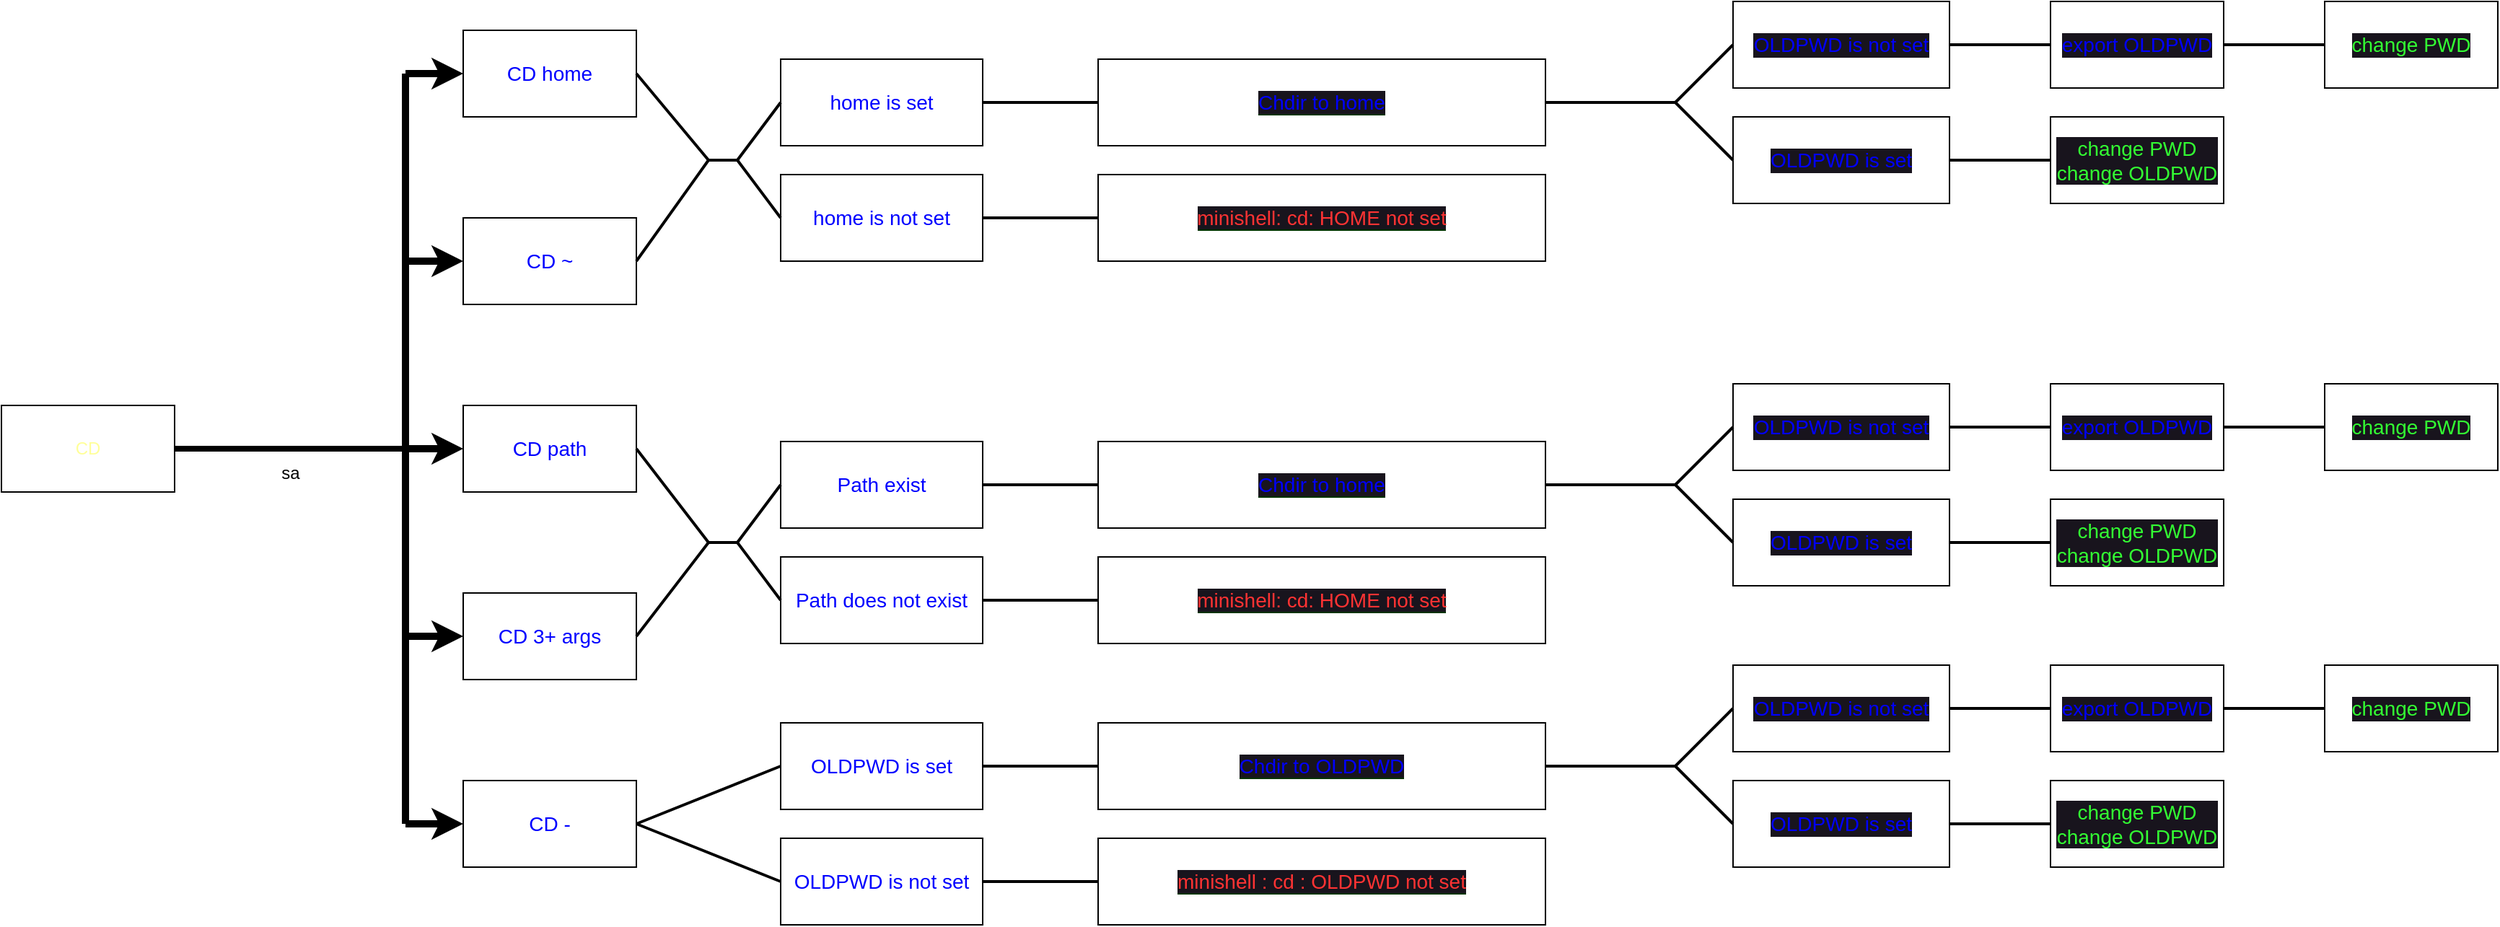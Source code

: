 <mxfile>
    <diagram id="0uytko9SOnYQMW5R9oEK" name="Page-1">
        <mxGraphModel dx="2368" dy="2356" grid="1" gridSize="10" guides="1" tooltips="1" connect="1" arrows="1" fold="1" page="1" pageScale="1" pageWidth="827" pageHeight="1169" math="0" shadow="0">
            <root>
                <mxCell id="0"/>
                <mxCell id="1" parent="0"/>
                <mxCell id="26" value="&lt;font color=&quot;#ffff99&quot;&gt;CD&lt;/font&gt;" style="rounded=0;whiteSpace=wrap;html=1;" parent="1" vertex="1">
                    <mxGeometry y="570" width="120" height="60" as="geometry"/>
                </mxCell>
                <mxCell id="28" value="sa" style="line;strokeWidth=4;html=1;perimeter=backbonePerimeter;points=[];outlineConnect=0;" parent="1" vertex="1">
                    <mxGeometry x="120" y="595" width="160" height="10" as="geometry"/>
                </mxCell>
                <mxCell id="39" value="&lt;font style=&quot;&quot;&gt;CD home&lt;/font&gt;" style="rounded=0;whiteSpace=wrap;html=1;labelBackgroundColor=none;fontSize=14;fontColor=#0000FF;" parent="1" vertex="1">
                    <mxGeometry x="320" y="310" width="120" height="60" as="geometry"/>
                </mxCell>
                <mxCell id="40" value="CD ~" style="rounded=0;whiteSpace=wrap;html=1;labelBackgroundColor=none;fontSize=14;fontColor=#0000FF;" parent="1" vertex="1">
                    <mxGeometry x="320" y="440" width="120" height="60" as="geometry"/>
                </mxCell>
                <mxCell id="41" value="CD -" style="rounded=0;whiteSpace=wrap;html=1;labelBackgroundColor=none;fontSize=14;fontColor=#0000FF;" parent="1" vertex="1">
                    <mxGeometry x="320" y="830" width="120" height="60" as="geometry"/>
                </mxCell>
                <mxCell id="42" value="CD path" style="rounded=0;whiteSpace=wrap;html=1;labelBackgroundColor=none;fontSize=14;fontColor=#0000FF;" parent="1" vertex="1">
                    <mxGeometry x="320" y="570" width="120" height="60" as="geometry"/>
                </mxCell>
                <mxCell id="43" value="CD 3+ args" style="rounded=0;whiteSpace=wrap;html=1;labelBackgroundColor=none;fontSize=14;fontColor=#0000FF;" parent="1" vertex="1">
                    <mxGeometry x="320" y="700" width="120" height="60" as="geometry"/>
                </mxCell>
                <mxCell id="47" value="" style="endArrow=none;html=1;strokeWidth=5;fontSize=14;fontColor=#FFFFFF;" parent="1" edge="1">
                    <mxGeometry width="50" height="50" relative="1" as="geometry">
                        <mxPoint x="280" y="600" as="sourcePoint"/>
                        <mxPoint x="280" y="340" as="targetPoint"/>
                    </mxGeometry>
                </mxCell>
                <mxCell id="48" value="" style="endArrow=none;html=1;strokeWidth=5;fontSize=14;fontColor=#FFFFFF;" parent="1" edge="1">
                    <mxGeometry width="50" height="50" relative="1" as="geometry">
                        <mxPoint x="280" y="860" as="sourcePoint"/>
                        <mxPoint x="280" y="600" as="targetPoint"/>
                    </mxGeometry>
                </mxCell>
                <mxCell id="49" value="" style="endArrow=classic;html=1;strokeWidth=5;fontSize=14;fontColor=#FFFFFF;entryX=0;entryY=0.5;entryDx=0;entryDy=0;" parent="1" target="41" edge="1">
                    <mxGeometry width="50" height="50" relative="1" as="geometry">
                        <mxPoint x="280" y="860" as="sourcePoint"/>
                        <mxPoint x="350" y="790" as="targetPoint"/>
                    </mxGeometry>
                </mxCell>
                <mxCell id="52" value="" style="endArrow=classic;html=1;strokeWidth=5;fontSize=14;fontColor=#FFFFFF;entryX=0;entryY=0.5;entryDx=0;entryDy=0;" parent="1" target="43" edge="1">
                    <mxGeometry width="50" height="50" relative="1" as="geometry">
                        <mxPoint x="280" y="730" as="sourcePoint"/>
                        <mxPoint x="330" y="690" as="targetPoint"/>
                    </mxGeometry>
                </mxCell>
                <mxCell id="53" value="" style="endArrow=classic;html=1;strokeWidth=5;fontSize=14;fontColor=#FFFFFF;entryX=0;entryY=0.5;entryDx=0;entryDy=0;" parent="1" target="42" edge="1">
                    <mxGeometry width="50" height="50" relative="1" as="geometry">
                        <mxPoint x="280" y="600" as="sourcePoint"/>
                        <mxPoint x="330" y="550" as="targetPoint"/>
                    </mxGeometry>
                </mxCell>
                <mxCell id="54" value="" style="endArrow=classic;html=1;strokeWidth=5;fontSize=14;fontColor=#FFFFFF;entryX=0;entryY=0.5;entryDx=0;entryDy=0;" parent="1" target="40" edge="1">
                    <mxGeometry width="50" height="50" relative="1" as="geometry">
                        <mxPoint x="280" y="470" as="sourcePoint"/>
                        <mxPoint x="330" y="420" as="targetPoint"/>
                    </mxGeometry>
                </mxCell>
                <mxCell id="55" value="" style="endArrow=classic;html=1;strokeWidth=5;fontSize=14;fontColor=#FFFFFF;entryX=0;entryY=0.5;entryDx=0;entryDy=0;" parent="1" target="39" edge="1">
                    <mxGeometry width="50" height="50" relative="1" as="geometry">
                        <mxPoint x="280" y="340" as="sourcePoint"/>
                        <mxPoint x="330" y="290" as="targetPoint"/>
                    </mxGeometry>
                </mxCell>
                <mxCell id="56" value="home is not set" style="rounded=0;whiteSpace=wrap;html=1;labelBackgroundColor=none;fontSize=14;fontColor=#0000FF;" parent="1" vertex="1">
                    <mxGeometry x="540" y="410" width="140" height="60" as="geometry"/>
                </mxCell>
                <mxCell id="57" value="home is set" style="rounded=0;whiteSpace=wrap;html=1;labelBackgroundColor=none;fontSize=14;fontColor=#0000FF;" parent="1" vertex="1">
                    <mxGeometry x="540" y="330" width="140" height="60" as="geometry"/>
                </mxCell>
                <mxCell id="60" value="" style="endArrow=none;html=1;strokeWidth=2;fontSize=14;fontColor=#0000FF;labelBackgroundColor=none;" parent="1" edge="1">
                    <mxGeometry width="50" height="50" relative="1" as="geometry">
                        <mxPoint x="440" y="470" as="sourcePoint"/>
                        <mxPoint x="490" y="400" as="targetPoint"/>
                    </mxGeometry>
                </mxCell>
                <mxCell id="62" value="" style="endArrow=none;html=1;strokeWidth=2;fontSize=14;fontColor=#0000FF;labelBackgroundColor=none;" parent="1" edge="1">
                    <mxGeometry width="50" height="50" relative="1" as="geometry">
                        <mxPoint x="440" y="340" as="sourcePoint"/>
                        <mxPoint x="490" y="400" as="targetPoint"/>
                    </mxGeometry>
                </mxCell>
                <mxCell id="64" value="" style="endArrow=none;html=1;strokeWidth=2;fontSize=14;fontColor=#0000FF;entryX=0;entryY=0.5;entryDx=0;entryDy=0;labelBackgroundColor=none;" parent="1" target="57" edge="1">
                    <mxGeometry width="50" height="50" relative="1" as="geometry">
                        <mxPoint x="510" y="400" as="sourcePoint"/>
                        <mxPoint x="560" y="400" as="targetPoint"/>
                    </mxGeometry>
                </mxCell>
                <mxCell id="65" value="" style="endArrow=none;html=1;strokeWidth=2;fontSize=14;fontColor=#0000FF;entryX=0;entryY=0.5;entryDx=0;entryDy=0;labelBackgroundColor=none;" parent="1" target="56" edge="1">
                    <mxGeometry width="50" height="50" relative="1" as="geometry">
                        <mxPoint x="510" y="400" as="sourcePoint"/>
                        <mxPoint x="560" y="400" as="targetPoint"/>
                    </mxGeometry>
                </mxCell>
                <mxCell id="66" value="" style="endArrow=none;html=1;strokeWidth=2;fontSize=14;fontColor=#0000FF;labelBackgroundColor=none;" parent="1" edge="1">
                    <mxGeometry width="50" height="50" relative="1" as="geometry">
                        <mxPoint x="490" y="400" as="sourcePoint"/>
                        <mxPoint x="510" y="400" as="targetPoint"/>
                    </mxGeometry>
                </mxCell>
                <mxCell id="67" value="" style="endArrow=none;html=1;strokeWidth=2;fontSize=14;fontColor=#FFFFFF;exitX=1;exitY=0.5;exitDx=0;exitDy=0;" parent="1" source="57" edge="1">
                    <mxGeometry width="50" height="50" relative="1" as="geometry">
                        <mxPoint x="650" y="390" as="sourcePoint"/>
                        <mxPoint x="760" y="360" as="targetPoint"/>
                    </mxGeometry>
                </mxCell>
                <mxCell id="68" value="" style="endArrow=none;html=1;strokeWidth=2;fontSize=14;fontColor=#FFFFFF;exitX=1;exitY=0.5;exitDx=0;exitDy=0;" parent="1" source="56" edge="1">
                    <mxGeometry width="50" height="50" relative="1" as="geometry">
                        <mxPoint x="670" y="370" as="sourcePoint"/>
                        <mxPoint x="760" y="440" as="targetPoint"/>
                        <Array as="points"/>
                    </mxGeometry>
                </mxCell>
                <mxCell id="69" value="&lt;span style=&quot;background-color: rgb(24, 20, 29);&quot;&gt;&lt;font color=&quot;#ff3333&quot;&gt;minishell: cd: HOME not set&lt;/font&gt;&lt;/span&gt;" style="rounded=0;whiteSpace=wrap;html=1;labelBackgroundColor=#003300;fontSize=14;fontColor=#FFFFFF;" parent="1" vertex="1">
                    <mxGeometry x="760" y="410" width="310" height="60" as="geometry"/>
                </mxCell>
                <mxCell id="70" value="&lt;span style=&quot;background-color: rgb(24, 20, 29);&quot;&gt;&lt;font color=&quot;#0000ff&quot;&gt;Chdir to home&lt;/font&gt;&lt;/span&gt;" style="rounded=0;whiteSpace=wrap;html=1;labelBackgroundColor=#003300;fontSize=14;fontColor=#FFFFFF;" parent="1" vertex="1">
                    <mxGeometry x="760" y="330" width="310" height="60" as="geometry"/>
                </mxCell>
                <mxCell id="97" value="OLDPWD is not set" style="rounded=0;whiteSpace=wrap;html=1;labelBackgroundColor=none;fontSize=14;fontColor=#0000FF;" parent="1" vertex="1">
                    <mxGeometry x="540" y="870" width="140" height="60" as="geometry"/>
                </mxCell>
                <mxCell id="98" value="OLDPWD is set" style="rounded=0;whiteSpace=wrap;html=1;labelBackgroundColor=none;fontSize=14;fontColor=#0000FF;" parent="1" vertex="1">
                    <mxGeometry x="540" y="790" width="140" height="60" as="geometry"/>
                </mxCell>
                <mxCell id="99" value="" style="endArrow=none;html=1;strokeWidth=2;fontSize=14;fontColor=#0000FF;entryX=0;entryY=0.5;entryDx=0;entryDy=0;labelBackgroundColor=none;" parent="1" target="98" edge="1">
                    <mxGeometry width="50" height="50" relative="1" as="geometry">
                        <mxPoint x="440" y="860" as="sourcePoint"/>
                        <mxPoint x="510" y="860" as="targetPoint"/>
                    </mxGeometry>
                </mxCell>
                <mxCell id="100" value="" style="endArrow=none;html=1;strokeWidth=2;fontSize=14;fontColor=#0000FF;entryX=0;entryY=0.5;entryDx=0;entryDy=0;exitX=1;exitY=0.5;exitDx=0;exitDy=0;labelBackgroundColor=none;" parent="1" source="41" target="97" edge="1">
                    <mxGeometry width="50" height="50" relative="1" as="geometry">
                        <mxPoint x="460.0" y="860" as="sourcePoint"/>
                        <mxPoint x="510" y="860" as="targetPoint"/>
                    </mxGeometry>
                </mxCell>
                <mxCell id="101" value="" style="endArrow=none;html=1;strokeWidth=2;fontSize=14;fontColor=#0000FF;labelBackgroundColor=none;" parent="1" edge="1">
                    <mxGeometry width="50" height="50" relative="1" as="geometry">
                        <mxPoint x="440.0" y="860" as="sourcePoint"/>
                        <mxPoint x="440" y="860" as="targetPoint"/>
                    </mxGeometry>
                </mxCell>
                <mxCell id="102" value="" style="endArrow=none;html=1;strokeWidth=2;fontSize=14;fontColor=#FFFFFF;entryX=0;entryY=0.5;entryDx=0;entryDy=0;" parent="1" target="105" edge="1">
                    <mxGeometry width="50" height="50" relative="1" as="geometry">
                        <mxPoint x="680" y="820" as="sourcePoint"/>
                        <mxPoint x="730.0" y="820" as="targetPoint"/>
                    </mxGeometry>
                </mxCell>
                <mxCell id="103" value="" style="endArrow=none;html=1;strokeWidth=2;fontSize=14;fontColor=#FFFFFF;entryX=0;entryY=0.5;entryDx=0;entryDy=0;" parent="1" target="104" edge="1">
                    <mxGeometry width="50" height="50" relative="1" as="geometry">
                        <mxPoint x="680" y="900" as="sourcePoint"/>
                        <mxPoint x="730.0" y="900" as="targetPoint"/>
                        <Array as="points"/>
                    </mxGeometry>
                </mxCell>
                <mxCell id="104" value="&lt;font color=&quot;#ff3333&quot;&gt;&lt;span style=&quot;background-color: rgb(24, 20, 29);&quot;&gt;minishell : cd : OLDPWD not set&lt;/span&gt;&lt;/font&gt;" style="rounded=0;whiteSpace=wrap;html=1;labelBackgroundColor=#003300;fontSize=14;fontColor=#FFFFFF;" parent="1" vertex="1">
                    <mxGeometry x="760" y="870" width="310" height="60" as="geometry"/>
                </mxCell>
                <mxCell id="105" value="&lt;span style=&quot;background-color: rgb(24, 20, 29);&quot;&gt;&lt;font color=&quot;#0000ff&quot;&gt;Chdir to OLDPWD&lt;/font&gt;&lt;/span&gt;" style="rounded=0;whiteSpace=wrap;html=1;labelBackgroundColor=#003300;fontSize=14;fontColor=#FFFFFF;" parent="1" vertex="1">
                    <mxGeometry x="760" y="790" width="310" height="60" as="geometry"/>
                </mxCell>
                <mxCell id="106" value="Path does not exist" style="rounded=0;whiteSpace=wrap;html=1;labelBackgroundColor=none;fontSize=14;fontColor=#0000FF;" parent="1" vertex="1">
                    <mxGeometry x="540" y="675" width="140" height="60" as="geometry"/>
                </mxCell>
                <mxCell id="107" value="Path exist" style="rounded=0;whiteSpace=wrap;html=1;labelBackgroundColor=none;fontSize=14;fontColor=#0000FF;" parent="1" vertex="1">
                    <mxGeometry x="540" y="595" width="140" height="60" as="geometry"/>
                </mxCell>
                <mxCell id="108" value="" style="endArrow=none;html=1;strokeWidth=2;fontSize=14;fontColor=#0000FF;exitX=1;exitY=0.5;exitDx=0;exitDy=0;labelBackgroundColor=none;" parent="1" source="43" edge="1">
                    <mxGeometry width="50" height="50" relative="1" as="geometry">
                        <mxPoint x="440.0" y="735" as="sourcePoint"/>
                        <mxPoint x="490.0" y="665" as="targetPoint"/>
                    </mxGeometry>
                </mxCell>
                <mxCell id="109" value="" style="endArrow=none;html=1;strokeWidth=2;fontSize=14;fontColor=#0000FF;exitX=1;exitY=0.5;exitDx=0;exitDy=0;labelBackgroundColor=none;" parent="1" source="42" edge="1">
                    <mxGeometry width="50" height="50" relative="1" as="geometry">
                        <mxPoint x="440.0" y="605" as="sourcePoint"/>
                        <mxPoint x="490.0" y="665" as="targetPoint"/>
                    </mxGeometry>
                </mxCell>
                <mxCell id="110" value="" style="endArrow=none;html=1;strokeWidth=2;fontSize=14;fontColor=#0000FF;entryX=0;entryY=0.5;entryDx=0;entryDy=0;labelBackgroundColor=none;" parent="1" target="107" edge="1">
                    <mxGeometry width="50" height="50" relative="1" as="geometry">
                        <mxPoint x="510.0" y="665" as="sourcePoint"/>
                        <mxPoint x="560" y="665" as="targetPoint"/>
                    </mxGeometry>
                </mxCell>
                <mxCell id="111" value="" style="endArrow=none;html=1;strokeWidth=2;fontSize=14;fontColor=#0000FF;entryX=0;entryY=0.5;entryDx=0;entryDy=0;labelBackgroundColor=none;" parent="1" target="106" edge="1">
                    <mxGeometry width="50" height="50" relative="1" as="geometry">
                        <mxPoint x="510.0" y="665" as="sourcePoint"/>
                        <mxPoint x="560" y="665" as="targetPoint"/>
                    </mxGeometry>
                </mxCell>
                <mxCell id="112" value="" style="endArrow=none;html=1;strokeWidth=2;fontSize=14;fontColor=#0000FF;labelBackgroundColor=none;" parent="1" edge="1">
                    <mxGeometry width="50" height="50" relative="1" as="geometry">
                        <mxPoint x="490.0" y="665" as="sourcePoint"/>
                        <mxPoint x="510.0" y="665" as="targetPoint"/>
                    </mxGeometry>
                </mxCell>
                <mxCell id="113" value="" style="endArrow=none;html=1;strokeWidth=2;fontSize=14;fontColor=#FFFFFF;exitX=1;exitY=0.5;exitDx=0;exitDy=0;" parent="1" source="107" edge="1">
                    <mxGeometry width="50" height="50" relative="1" as="geometry">
                        <mxPoint x="650" y="655" as="sourcePoint"/>
                        <mxPoint x="760.0" y="625" as="targetPoint"/>
                    </mxGeometry>
                </mxCell>
                <mxCell id="114" value="" style="endArrow=none;html=1;strokeWidth=2;fontSize=14;fontColor=#FFFFFF;exitX=1;exitY=0.5;exitDx=0;exitDy=0;" parent="1" source="106" edge="1">
                    <mxGeometry width="50" height="50" relative="1" as="geometry">
                        <mxPoint x="670" y="635" as="sourcePoint"/>
                        <mxPoint x="760.0" y="705" as="targetPoint"/>
                        <Array as="points"/>
                    </mxGeometry>
                </mxCell>
                <mxCell id="115" value="&lt;span style=&quot;background-color: rgb(24, 20, 29);&quot;&gt;&lt;font color=&quot;#ff3333&quot;&gt;minishell: cd: HOME not set&lt;/font&gt;&lt;/span&gt;" style="rounded=0;whiteSpace=wrap;html=1;labelBackgroundColor=#003300;fontSize=14;fontColor=#FFFFFF;" parent="1" vertex="1">
                    <mxGeometry x="760" y="675" width="310" height="60" as="geometry"/>
                </mxCell>
                <mxCell id="116" value="&lt;span style=&quot;background-color: rgb(24, 20, 29);&quot;&gt;&lt;font color=&quot;#0000ff&quot;&gt;Chdir to home&lt;/font&gt;&lt;/span&gt;" style="rounded=0;whiteSpace=wrap;html=1;labelBackgroundColor=#003300;fontSize=14;fontColor=#FFFFFF;" parent="1" vertex="1">
                    <mxGeometry x="760" y="595" width="310" height="60" as="geometry"/>
                </mxCell>
                <mxCell id="117" value="" style="endArrow=none;html=1;strokeWidth=2;fontSize=14;fontColor=#33FF33;" parent="1" edge="1">
                    <mxGeometry width="50" height="50" relative="1" as="geometry">
                        <mxPoint x="1070" y="360" as="sourcePoint"/>
                        <mxPoint x="1160" y="360" as="targetPoint"/>
                    </mxGeometry>
                </mxCell>
                <mxCell id="120" value="&lt;font color=&quot;#0000ff&quot;&gt;OLDPWD is not set&lt;/font&gt;" style="rounded=0;whiteSpace=wrap;html=1;labelBackgroundColor=#18141d;fontSize=14;fontColor=#33FF33;" parent="1" vertex="1">
                    <mxGeometry x="1200" y="290" width="150" height="60" as="geometry"/>
                </mxCell>
                <mxCell id="123" value="&lt;font color=&quot;#0000ff&quot;&gt;OLDPWD is set&lt;/font&gt;" style="rounded=0;whiteSpace=wrap;html=1;labelBackgroundColor=#18141d;fontSize=14;fontColor=#33FF33;" parent="1" vertex="1">
                    <mxGeometry x="1200" y="370" width="150" height="60" as="geometry"/>
                </mxCell>
                <mxCell id="124" value="" style="endArrow=none;html=1;strokeWidth=2;fontSize=14;fontColor=#33FF33;entryX=0;entryY=0.5;entryDx=0;entryDy=0;" parent="1" target="123" edge="1">
                    <mxGeometry width="50" height="50" relative="1" as="geometry">
                        <mxPoint x="1160" y="360" as="sourcePoint"/>
                        <mxPoint x="1260" y="460" as="targetPoint"/>
                    </mxGeometry>
                </mxCell>
                <mxCell id="125" value="" style="endArrow=none;html=1;strokeWidth=2;fontSize=14;fontColor=#33FF33;entryX=0;entryY=0.5;entryDx=0;entryDy=0;" parent="1" target="120" edge="1">
                    <mxGeometry width="50" height="50" relative="1" as="geometry">
                        <mxPoint x="1160" y="360" as="sourcePoint"/>
                        <mxPoint x="1230" y="440" as="targetPoint"/>
                    </mxGeometry>
                </mxCell>
                <mxCell id="126" value="" style="endArrow=none;html=1;strokeWidth=2;fontSize=14;fontColor=#33FF33;" parent="1" source="120" edge="1">
                    <mxGeometry width="50" height="50" relative="1" as="geometry">
                        <mxPoint x="1350" y="370" as="sourcePoint"/>
                        <mxPoint x="1420.711" y="320" as="targetPoint"/>
                    </mxGeometry>
                </mxCell>
                <mxCell id="127" value="&lt;font color=&quot;#0000ff&quot;&gt;export OLDPWD&lt;/font&gt;" style="rounded=0;whiteSpace=wrap;html=1;labelBackgroundColor=#18141d;fontSize=14;fontColor=#33FF33;" parent="1" vertex="1">
                    <mxGeometry x="1420" y="290" width="120" height="60" as="geometry"/>
                </mxCell>
                <mxCell id="128" value="" style="endArrow=none;html=1;strokeWidth=2;fontSize=14;fontColor=#33FF33;" parent="1" edge="1">
                    <mxGeometry width="50" height="50" relative="1" as="geometry">
                        <mxPoint x="1540" y="320" as="sourcePoint"/>
                        <mxPoint x="1610" y="320" as="targetPoint"/>
                    </mxGeometry>
                </mxCell>
                <mxCell id="129" value="change PWD" style="rounded=0;whiteSpace=wrap;html=1;labelBackgroundColor=#18141d;fontSize=14;fontColor=#33FF33;" parent="1" vertex="1">
                    <mxGeometry x="1610" y="290" width="120" height="60" as="geometry"/>
                </mxCell>
                <mxCell id="130" value="" style="endArrow=none;html=1;strokeWidth=2;fontSize=14;fontColor=#33FF33;" parent="1" edge="1">
                    <mxGeometry width="50" height="50" relative="1" as="geometry">
                        <mxPoint x="1350" y="400" as="sourcePoint"/>
                        <mxPoint x="1420" y="400" as="targetPoint"/>
                    </mxGeometry>
                </mxCell>
                <mxCell id="131" value="change PWD&lt;br&gt;change OLDPWD" style="rounded=0;whiteSpace=wrap;html=1;labelBackgroundColor=#18141d;fontSize=14;fontColor=#33FF33;" parent="1" vertex="1">
                    <mxGeometry x="1420" y="370" width="120" height="60" as="geometry"/>
                </mxCell>
                <mxCell id="132" value="" style="endArrow=none;html=1;strokeWidth=2;fontSize=14;fontColor=#33FF33;" parent="1" edge="1">
                    <mxGeometry width="50" height="50" relative="1" as="geometry">
                        <mxPoint x="1070" y="625" as="sourcePoint"/>
                        <mxPoint x="1160" y="625" as="targetPoint"/>
                    </mxGeometry>
                </mxCell>
                <mxCell id="133" value="&lt;font color=&quot;#0000ff&quot;&gt;OLDPWD is not set&lt;/font&gt;" style="rounded=0;whiteSpace=wrap;html=1;labelBackgroundColor=#18141d;fontSize=14;fontColor=#33FF33;" parent="1" vertex="1">
                    <mxGeometry x="1200" y="555" width="150" height="60" as="geometry"/>
                </mxCell>
                <mxCell id="134" value="&lt;font color=&quot;#0000ff&quot;&gt;OLDPWD is set&lt;/font&gt;" style="rounded=0;whiteSpace=wrap;html=1;labelBackgroundColor=#18141d;fontSize=14;fontColor=#33FF33;" parent="1" vertex="1">
                    <mxGeometry x="1200" y="635" width="150" height="60" as="geometry"/>
                </mxCell>
                <mxCell id="135" value="" style="endArrow=none;html=1;strokeWidth=2;fontSize=14;fontColor=#33FF33;entryX=0;entryY=0.5;entryDx=0;entryDy=0;" parent="1" target="134" edge="1">
                    <mxGeometry width="50" height="50" relative="1" as="geometry">
                        <mxPoint x="1160" y="625" as="sourcePoint"/>
                        <mxPoint x="1260" y="725" as="targetPoint"/>
                    </mxGeometry>
                </mxCell>
                <mxCell id="136" value="" style="endArrow=none;html=1;strokeWidth=2;fontSize=14;fontColor=#33FF33;entryX=0;entryY=0.5;entryDx=0;entryDy=0;" parent="1" target="133" edge="1">
                    <mxGeometry width="50" height="50" relative="1" as="geometry">
                        <mxPoint x="1160" y="625" as="sourcePoint"/>
                        <mxPoint x="1230" y="705" as="targetPoint"/>
                    </mxGeometry>
                </mxCell>
                <mxCell id="137" value="" style="endArrow=none;html=1;strokeWidth=2;fontSize=14;fontColor=#33FF33;" parent="1" source="133" edge="1">
                    <mxGeometry width="50" height="50" relative="1" as="geometry">
                        <mxPoint x="1350" y="635" as="sourcePoint"/>
                        <mxPoint x="1420.711" y="585" as="targetPoint"/>
                    </mxGeometry>
                </mxCell>
                <mxCell id="138" value="&lt;font color=&quot;#0000ff&quot;&gt;export OLDPWD&lt;/font&gt;" style="rounded=0;whiteSpace=wrap;html=1;labelBackgroundColor=#18141d;fontSize=14;fontColor=#33FF33;" parent="1" vertex="1">
                    <mxGeometry x="1420" y="555" width="120" height="60" as="geometry"/>
                </mxCell>
                <mxCell id="139" value="" style="endArrow=none;html=1;strokeWidth=2;fontSize=14;fontColor=#33FF33;" parent="1" edge="1">
                    <mxGeometry width="50" height="50" relative="1" as="geometry">
                        <mxPoint x="1540" y="585" as="sourcePoint"/>
                        <mxPoint x="1610" y="585" as="targetPoint"/>
                    </mxGeometry>
                </mxCell>
                <mxCell id="140" value="change PWD" style="rounded=0;whiteSpace=wrap;html=1;labelBackgroundColor=#18141d;fontSize=14;fontColor=#33FF33;" parent="1" vertex="1">
                    <mxGeometry x="1610" y="555" width="120" height="60" as="geometry"/>
                </mxCell>
                <mxCell id="141" value="" style="endArrow=none;html=1;strokeWidth=2;fontSize=14;fontColor=#33FF33;" parent="1" edge="1">
                    <mxGeometry width="50" height="50" relative="1" as="geometry">
                        <mxPoint x="1350" y="665" as="sourcePoint"/>
                        <mxPoint x="1420" y="665" as="targetPoint"/>
                    </mxGeometry>
                </mxCell>
                <mxCell id="142" value="change PWD&lt;br&gt;change OLDPWD" style="rounded=0;whiteSpace=wrap;html=1;labelBackgroundColor=#18141d;fontSize=14;fontColor=#33FF33;" parent="1" vertex="1">
                    <mxGeometry x="1420" y="635" width="120" height="60" as="geometry"/>
                </mxCell>
                <mxCell id="143" value="" style="endArrow=none;html=1;strokeWidth=2;fontSize=14;fontColor=#33FF33;" parent="1" edge="1">
                    <mxGeometry width="50" height="50" relative="1" as="geometry">
                        <mxPoint x="1070" y="820" as="sourcePoint"/>
                        <mxPoint x="1160" y="820" as="targetPoint"/>
                    </mxGeometry>
                </mxCell>
                <mxCell id="144" value="&lt;font color=&quot;#0000ff&quot;&gt;OLDPWD is not set&lt;/font&gt;" style="rounded=0;whiteSpace=wrap;html=1;labelBackgroundColor=#18141d;fontSize=14;fontColor=#33FF33;" parent="1" vertex="1">
                    <mxGeometry x="1200" y="750" width="150" height="60" as="geometry"/>
                </mxCell>
                <mxCell id="145" value="&lt;font color=&quot;#0000ff&quot;&gt;OLDPWD is set&lt;/font&gt;" style="rounded=0;whiteSpace=wrap;html=1;labelBackgroundColor=#18141d;fontSize=14;fontColor=#33FF33;" parent="1" vertex="1">
                    <mxGeometry x="1200" y="830" width="150" height="60" as="geometry"/>
                </mxCell>
                <mxCell id="146" value="" style="endArrow=none;html=1;strokeWidth=2;fontSize=14;fontColor=#33FF33;entryX=0;entryY=0.5;entryDx=0;entryDy=0;" parent="1" target="145" edge="1">
                    <mxGeometry width="50" height="50" relative="1" as="geometry">
                        <mxPoint x="1160" y="820" as="sourcePoint"/>
                        <mxPoint x="1260" y="920" as="targetPoint"/>
                    </mxGeometry>
                </mxCell>
                <mxCell id="147" value="" style="endArrow=none;html=1;strokeWidth=2;fontSize=14;fontColor=#33FF33;entryX=0;entryY=0.5;entryDx=0;entryDy=0;" parent="1" target="144" edge="1">
                    <mxGeometry width="50" height="50" relative="1" as="geometry">
                        <mxPoint x="1160" y="820" as="sourcePoint"/>
                        <mxPoint x="1230" y="900" as="targetPoint"/>
                    </mxGeometry>
                </mxCell>
                <mxCell id="148" value="" style="endArrow=none;html=1;strokeWidth=2;fontSize=14;fontColor=#33FF33;" parent="1" source="144" edge="1">
                    <mxGeometry width="50" height="50" relative="1" as="geometry">
                        <mxPoint x="1350" y="830" as="sourcePoint"/>
                        <mxPoint x="1420.711" y="780" as="targetPoint"/>
                    </mxGeometry>
                </mxCell>
                <mxCell id="149" value="&lt;font color=&quot;#0000ff&quot;&gt;export OLDPWD&lt;/font&gt;" style="rounded=0;whiteSpace=wrap;html=1;labelBackgroundColor=#18141d;fontSize=14;fontColor=#33FF33;" parent="1" vertex="1">
                    <mxGeometry x="1420" y="750" width="120" height="60" as="geometry"/>
                </mxCell>
                <mxCell id="150" value="" style="endArrow=none;html=1;strokeWidth=2;fontSize=14;fontColor=#33FF33;" parent="1" edge="1">
                    <mxGeometry width="50" height="50" relative="1" as="geometry">
                        <mxPoint x="1540" y="780" as="sourcePoint"/>
                        <mxPoint x="1610" y="780" as="targetPoint"/>
                    </mxGeometry>
                </mxCell>
                <mxCell id="151" value="change PWD" style="rounded=0;whiteSpace=wrap;html=1;labelBackgroundColor=#18141d;fontSize=14;fontColor=#33FF33;" parent="1" vertex="1">
                    <mxGeometry x="1610" y="750" width="120" height="60" as="geometry"/>
                </mxCell>
                <mxCell id="152" value="" style="endArrow=none;html=1;strokeWidth=2;fontSize=14;fontColor=#33FF33;" parent="1" edge="1">
                    <mxGeometry width="50" height="50" relative="1" as="geometry">
                        <mxPoint x="1350" y="860" as="sourcePoint"/>
                        <mxPoint x="1420" y="860" as="targetPoint"/>
                    </mxGeometry>
                </mxCell>
                <mxCell id="153" value="change PWD&lt;br&gt;change OLDPWD" style="rounded=0;whiteSpace=wrap;html=1;labelBackgroundColor=#18141d;fontSize=14;fontColor=#33FF33;" parent="1" vertex="1">
                    <mxGeometry x="1420" y="830" width="120" height="60" as="geometry"/>
                </mxCell>
            </root>
        </mxGraphModel>
    </diagram>
</mxfile>